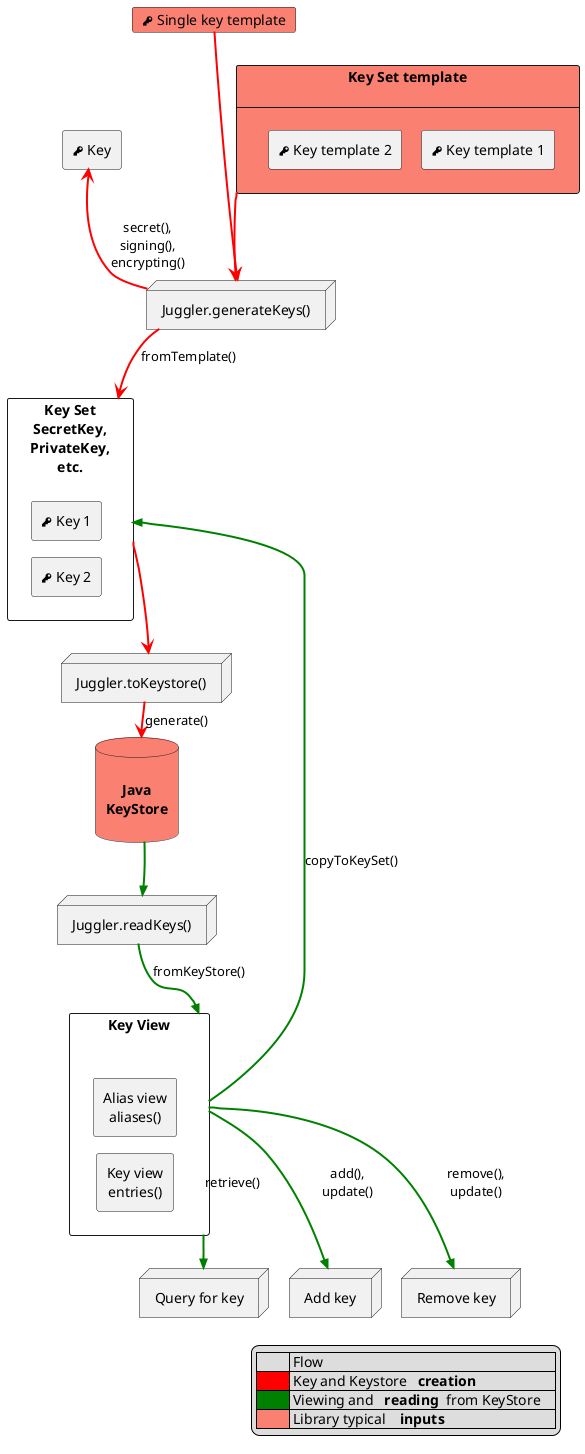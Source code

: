 @startuml
skinparam ranksep 15
skinparam defaultTextAlignment center
skinparam nodesep 20
skinparam shadowing false
'skinparam linetype ortho

skinparam databaseBackgroundColor Salmon
skinparam cardBackgroundColor Salmon

legend right
    |         | Flow |
    |<#red>| Key and Keystore   <b>creation   |
    |<#green>| Viewing and   <b>reading</b>  from KeyStore    |
    |<#Salmon>| Library typical    <b>inputs</b>    |
endlegend

card "<&key> Single key template" as KT

card "Key Set template\n" as KST {
   rectangle "<&key> Key template 1" as k1
   rectangle "<&key> Key template 2" as k2
}
KT -[hidden]down-> KST

node "Juggler.generateKeys()" as GK

rectangle "Key Set\nSecretKey,\nPrivateKey,\netc." as KS {
    rectangle "<&key> Key 1" as sk1
    rectangle "<&key> Key 2" as sk2
    sk1 -[hidden]down-> sk2
 }

rectangle "<&key> Key" as SK

node "Juggler.toKeystore()" as TK

database "\n<b>Java\n<b>KeyStore\n" as JKS

node "Juggler.readKeys()" as RK

rectangle "Key View\n" as KV {
   rectangle "Alias view\naliases()" as av
   rectangle "Key view\nentries()" as kv
   av -[hidden]down-> kv
}

node "Query for key" as qsk
node "Add key" as ak
node "Remove key" as rk

KST -[bold,#red]-> GK
KT -[bold,#red]-> GK
GK -[bold,#red]--> KS  : fromTemplate()
GK -[bold,#red]up-> SK : secret(),\nsigning(),\nencrypting()
KS -[bold,#red]--> TK
TK -[bold,#red]-> JKS : generate()
JKS -[bold,#green]-->> RK
RK -[bold,#green]-->> KV : fromKeyStore()
KV -[bold,#green]up->> KS : copyToKeySet()
KV -[bold,#green]-->> qsk : retrieve()
KV -[bold,#green]-->> ak : add(),\nupdate()
KV -[bold,#green]-->> rk : remove(),\nupdate()

KST -[hidden]down-> GK
GK -[hidden]down-> KS
KS -[hidden]up-> SK
KS -[hidden]right-> TK

JKS -[hidden]right-> RK
RK -[hidden]right-> KV
KV -[hidden]left-> KS

@enduml